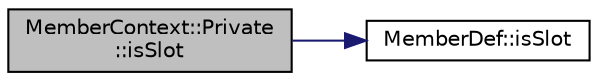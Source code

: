 digraph "MemberContext::Private::isSlot"
{
 // LATEX_PDF_SIZE
  edge [fontname="Helvetica",fontsize="10",labelfontname="Helvetica",labelfontsize="10"];
  node [fontname="Helvetica",fontsize="10",shape=record];
  rankdir="LR";
  Node1 [label="MemberContext::Private\l::isSlot",height=0.2,width=0.4,color="black", fillcolor="grey75", style="filled", fontcolor="black",tooltip=" "];
  Node1 -> Node2 [color="midnightblue",fontsize="10",style="solid",fontname="Helvetica"];
  Node2 [label="MemberDef::isSlot",height=0.2,width=0.4,color="black", fillcolor="white", style="filled",URL="$classMemberDef.html#a4db9f074e1f02c5dbf901d120fd433aa",tooltip=" "];
}
